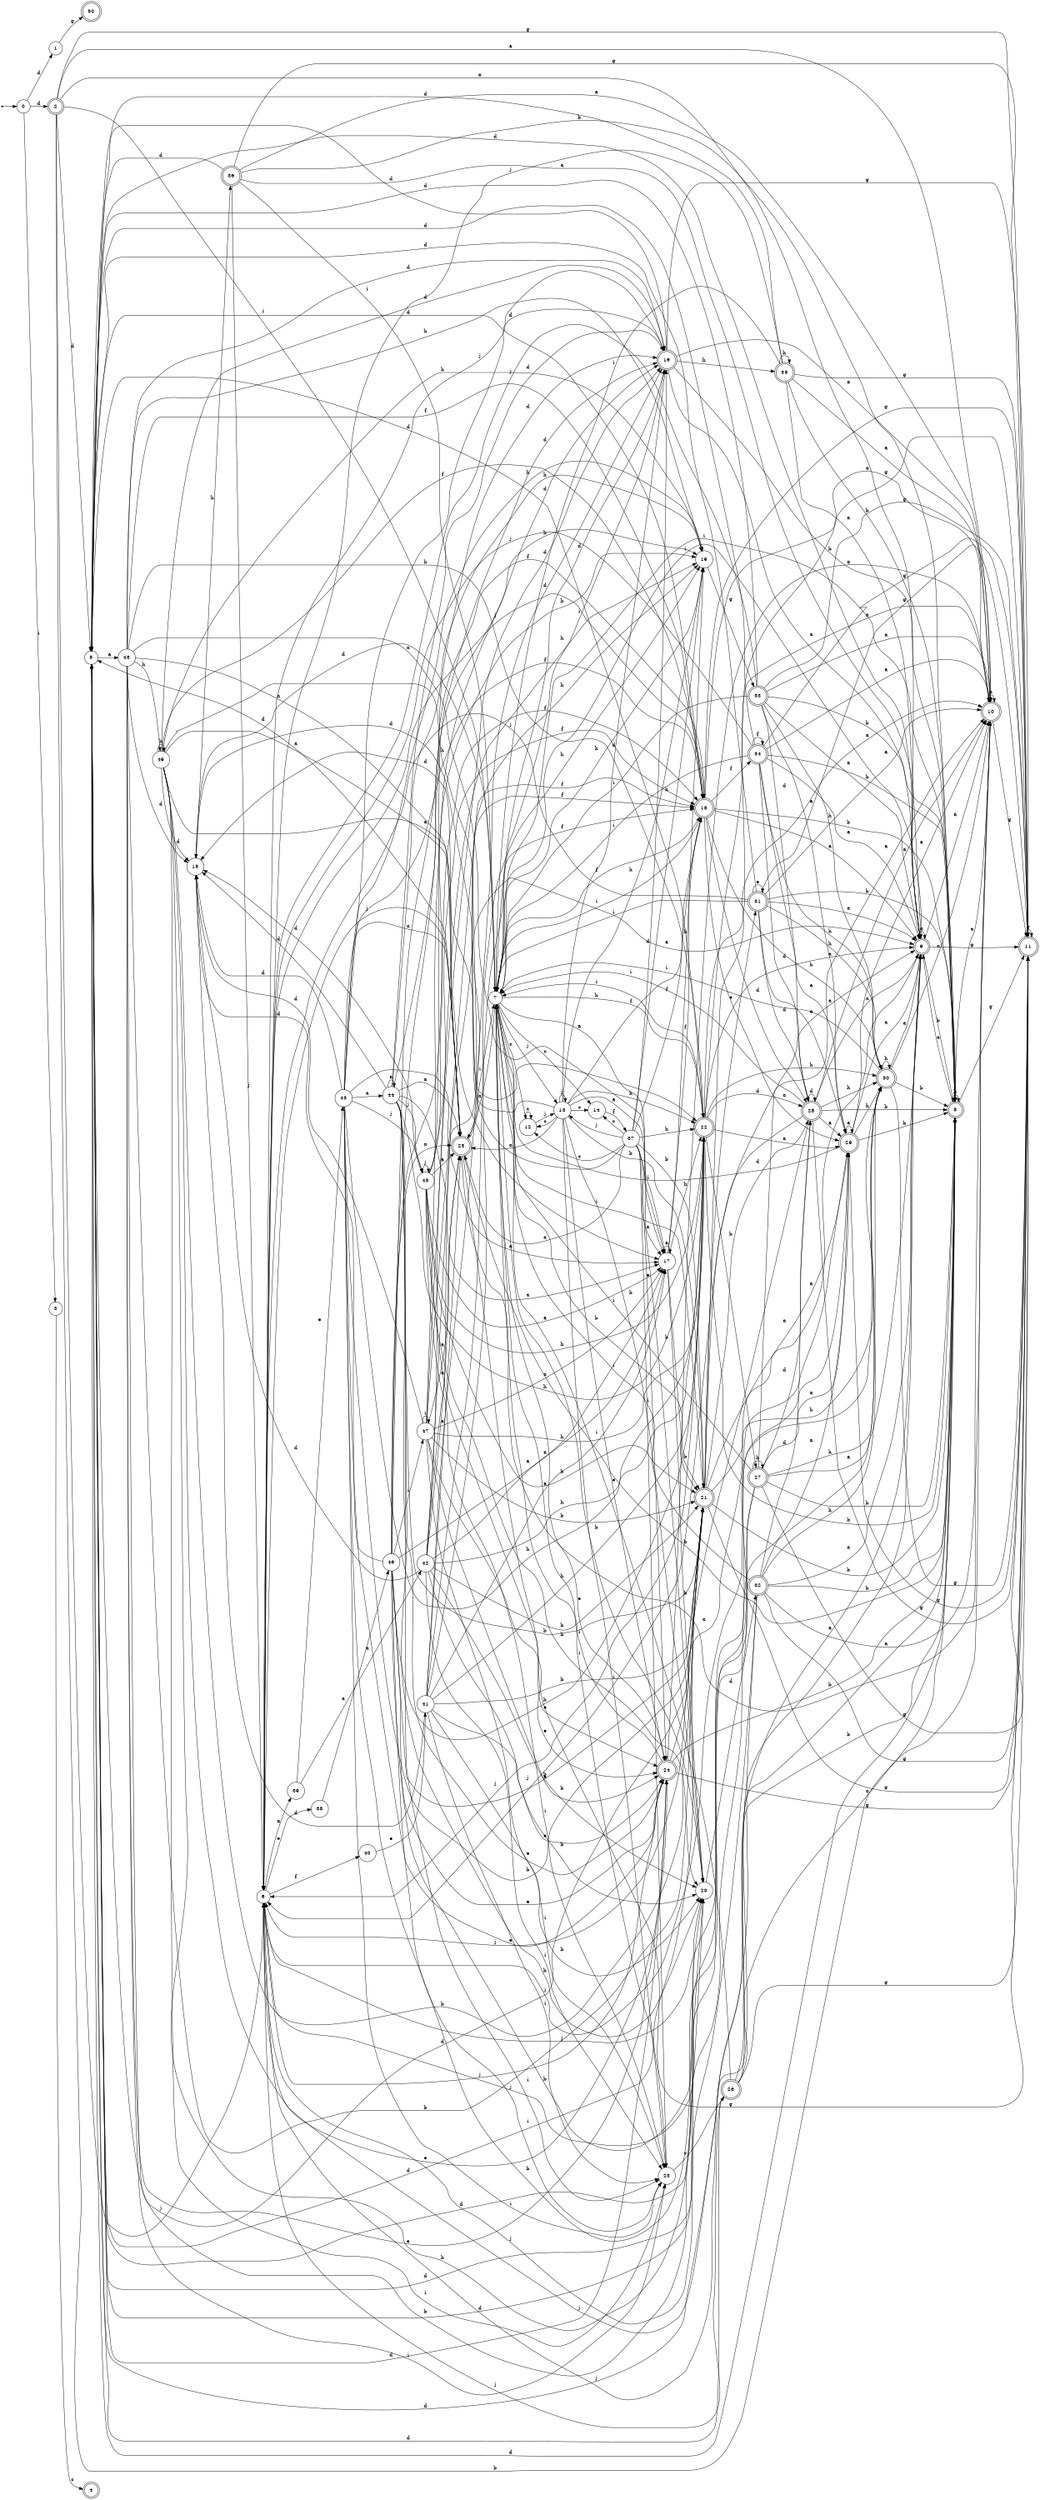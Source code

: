 digraph finite_state_machine {
rankdir=LR;
size="20,20";
node [shape = point]; "dummy0"
node [shape = circle]; "0";
"dummy0" -> "0";
node [shape = circle]; "1";
node [shape = doublecircle]; "2";node [shape = circle]; "3";
node [shape = doublecircle]; "4";node [shape = circle]; "5";
node [shape = circle]; "6";
node [shape = circle]; "7";
node [shape = doublecircle]; "8";node [shape = doublecircle]; "9";node [shape = doublecircle]; "10";node [shape = doublecircle]; "11";node [shape = circle]; "12";
node [shape = circle]; "13";
node [shape = circle]; "14";
node [shape = circle]; "15";
node [shape = doublecircle]; "16";node [shape = circle]; "17";
node [shape = doublecircle]; "18";node [shape = circle]; "19";
node [shape = circle]; "20";
node [shape = doublecircle]; "21";node [shape = doublecircle]; "22";node [shape = circle]; "23";
node [shape = doublecircle]; "24";node [shape = doublecircle]; "25";node [shape = doublecircle]; "26";node [shape = doublecircle]; "27";node [shape = doublecircle]; "28";node [shape = doublecircle]; "29";node [shape = doublecircle]; "30";node [shape = doublecircle]; "31";node [shape = doublecircle]; "32";node [shape = doublecircle]; "33";node [shape = doublecircle]; "34";node [shape = doublecircle]; "35";node [shape = doublecircle]; "36";node [shape = circle]; "37";
node [shape = circle]; "38";
node [shape = circle]; "39";
node [shape = circle]; "40";
node [shape = circle]; "41";
node [shape = circle]; "42";
node [shape = circle]; "43";
node [shape = circle]; "44";
node [shape = circle]; "45";
node [shape = circle]; "46";
node [shape = circle]; "47";
node [shape = circle]; "48";
node [shape = circle]; "49";
node [shape = doublecircle]; "50";"0" -> "1" [label = "d"];
 "0" -> "2" [label = "d"];
 "0" -> "3" [label = "i"];
 "3" -> "4" [label = "c"];
 "2" -> "5" [label = "d"];
 "2" -> "6" [label = "j"];
 "2" -> "7" [label = "i"];
 "2" -> "8" [label = "b"];
 "2" -> "9" [label = "a"];
 "2" -> "10" [label = "a"];
 "2" -> "11" [label = "g"];
 "11" -> "11" [label = "g"];
 "10" -> "10" [label = "a"];
 "10" -> "11" [label = "g"];
 "9" -> "9" [label = "a"];
 "9" -> "10" [label = "a"];
 "9" -> "5" [label = "d"];
 "9" -> "6" [label = "j"];
 "9" -> "7" [label = "i"];
 "9" -> "8" [label = "b"];
 "9" -> "11" [label = "g"];
 "8" -> "8" [label = "b"];
 "8" -> "5" [label = "d"];
 "8" -> "6" [label = "j"];
 "8" -> "7" [label = "i"];
 "8" -> "9" [label = "a"];
 "8" -> "10" [label = "a"];
 "8" -> "11" [label = "g"];
 "7" -> "12" [label = "c"];
 "7" -> "14" [label = "c"];
 "7" -> "13" [label = "j"];
 "7" -> "16" [label = "d"];
 "7" -> "15" [label = "d"];
 "7" -> "17" [label = "a"];
 "7" -> "25" [label = "a"];
 "7" -> "18" [label = "f"];
 "7" -> "19" [label = "h"];
 "7" -> "22" [label = "h"];
 "7" -> "20" [label = "b"];
 "7" -> "21" [label = "b"];
 "7" -> "23" [label = "i"];
 "7" -> "24" [label = "e"];
 "25" -> "5" [label = "d"];
 "25" -> "6" [label = "j"];
 "25" -> "7" [label = "i"];
 "25" -> "8" [label = "b"];
 "25" -> "9" [label = "a"];
 "25" -> "10" [label = "a"];
 "25" -> "11" [label = "g"];
 "24" -> "5" [label = "d"];
 "24" -> "6" [label = "j"];
 "24" -> "7" [label = "i"];
 "24" -> "8" [label = "b"];
 "24" -> "9" [label = "a"];
 "24" -> "10" [label = "a"];
 "24" -> "11" [label = "g"];
 "23" -> "26" [label = "c"];
 "26" -> "5" [label = "d"];
 "26" -> "6" [label = "j"];
 "26" -> "7" [label = "i"];
 "26" -> "8" [label = "b"];
 "26" -> "9" [label = "a"];
 "26" -> "10" [label = "a"];
 "26" -> "11" [label = "g"];
 "22" -> "8" [label = "b"];
 "22" -> "27" [label = "b"];
 "22" -> "28" [label = "d"];
 "22" -> "5" [label = "d"];
 "22" -> "9" [label = "a"];
 "22" -> "10" [label = "a"];
 "22" -> "29" [label = "a"];
 "22" -> "30" [label = "h"];
 "22" -> "6" [label = "j"];
 "22" -> "7" [label = "i"];
 "22" -> "11" [label = "g"];
 "30" -> "30" [label = "h"];
 "30" -> "5" [label = "d"];
 "30" -> "6" [label = "j"];
 "30" -> "7" [label = "i"];
 "30" -> "8" [label = "b"];
 "30" -> "9" [label = "a"];
 "30" -> "10" [label = "a"];
 "30" -> "11" [label = "g"];
 "29" -> "9" [label = "a"];
 "29" -> "10" [label = "a"];
 "29" -> "29" [label = "a"];
 "29" -> "30" [label = "h"];
 "29" -> "5" [label = "d"];
 "29" -> "6" [label = "j"];
 "29" -> "7" [label = "i"];
 "29" -> "8" [label = "b"];
 "29" -> "11" [label = "g"];
 "28" -> "28" [label = "d"];
 "28" -> "5" [label = "d"];
 "28" -> "9" [label = "a"];
 "28" -> "10" [label = "a"];
 "28" -> "29" [label = "a"];
 "28" -> "30" [label = "h"];
 "28" -> "6" [label = "j"];
 "28" -> "7" [label = "i"];
 "28" -> "8" [label = "b"];
 "28" -> "11" [label = "g"];
 "27" -> "8" [label = "b"];
 "27" -> "27" [label = "b"];
 "27" -> "28" [label = "d"];
 "27" -> "5" [label = "d"];
 "27" -> "9" [label = "a"];
 "27" -> "10" [label = "a"];
 "27" -> "29" [label = "a"];
 "27" -> "30" [label = "h"];
 "27" -> "6" [label = "j"];
 "27" -> "7" [label = "i"];
 "27" -> "11" [label = "g"];
 "21" -> "31" [label = "e"];
 "21" -> "28" [label = "d"];
 "21" -> "5" [label = "d"];
 "21" -> "9" [label = "a"];
 "21" -> "10" [label = "a"];
 "21" -> "29" [label = "a"];
 "21" -> "30" [label = "h"];
 "21" -> "6" [label = "j"];
 "21" -> "7" [label = "i"];
 "21" -> "8" [label = "b"];
 "21" -> "11" [label = "g"];
 "31" -> "31" [label = "e"];
 "31" -> "28" [label = "d"];
 "31" -> "5" [label = "d"];
 "31" -> "9" [label = "a"];
 "31" -> "10" [label = "a"];
 "31" -> "29" [label = "a"];
 "31" -> "30" [label = "h"];
 "31" -> "6" [label = "j"];
 "31" -> "7" [label = "i"];
 "31" -> "8" [label = "b"];
 "31" -> "11" [label = "g"];
 "20" -> "32" [label = "d"];
 "32" -> "28" [label = "d"];
 "32" -> "5" [label = "d"];
 "32" -> "9" [label = "a"];
 "32" -> "10" [label = "a"];
 "32" -> "29" [label = "a"];
 "32" -> "30" [label = "h"];
 "32" -> "6" [label = "j"];
 "32" -> "7" [label = "i"];
 "32" -> "8" [label = "b"];
 "32" -> "11" [label = "g"];
 "19" -> "33" [label = "g"];
 "33" -> "28" [label = "d"];
 "33" -> "5" [label = "d"];
 "33" -> "9" [label = "a"];
 "33" -> "10" [label = "a"];
 "33" -> "29" [label = "a"];
 "33" -> "30" [label = "h"];
 "33" -> "6" [label = "j"];
 "33" -> "7" [label = "i"];
 "33" -> "8" [label = "b"];
 "33" -> "11" [label = "g"];
 "18" -> "34" [label = "f"];
 "18" -> "28" [label = "d"];
 "18" -> "5" [label = "d"];
 "18" -> "9" [label = "a"];
 "18" -> "10" [label = "a"];
 "18" -> "29" [label = "a"];
 "18" -> "30" [label = "h"];
 "18" -> "6" [label = "j"];
 "18" -> "7" [label = "i"];
 "18" -> "8" [label = "b"];
 "18" -> "11" [label = "g"];
 "34" -> "34" [label = "f"];
 "34" -> "28" [label = "d"];
 "34" -> "5" [label = "d"];
 "34" -> "9" [label = "a"];
 "34" -> "10" [label = "a"];
 "34" -> "29" [label = "a"];
 "34" -> "30" [label = "h"];
 "34" -> "6" [label = "j"];
 "34" -> "7" [label = "i"];
 "34" -> "8" [label = "b"];
 "34" -> "11" [label = "g"];
 "17" -> "17" [label = "a"];
 "17" -> "18" [label = "f"];
 "17" -> "19" [label = "h"];
 "17" -> "22" [label = "h"];
 "17" -> "20" [label = "b"];
 "17" -> "21" [label = "b"];
 "16" -> "35" [label = "h"];
 "16" -> "5" [label = "d"];
 "16" -> "6" [label = "j"];
 "16" -> "7" [label = "i"];
 "16" -> "8" [label = "b"];
 "16" -> "9" [label = "a"];
 "16" -> "10" [label = "a"];
 "16" -> "11" [label = "g"];
 "35" -> "35" [label = "h"];
 "35" -> "5" [label = "d"];
 "35" -> "6" [label = "j"];
 "35" -> "7" [label = "i"];
 "35" -> "8" [label = "b"];
 "35" -> "9" [label = "a"];
 "35" -> "10" [label = "a"];
 "35" -> "11" [label = "g"];
 "15" -> "36" [label = "h"];
 "36" -> "5" [label = "d"];
 "36" -> "6" [label = "j"];
 "36" -> "7" [label = "i"];
 "36" -> "8" [label = "b"];
 "36" -> "9" [label = "a"];
 "36" -> "10" [label = "a"];
 "36" -> "11" [label = "g"];
 "14" -> "37" [label = "f"];
 "37" -> "12" [label = "c"];
 "37" -> "14" [label = "c"];
 "37" -> "13" [label = "j"];
 "37" -> "16" [label = "d"];
 "37" -> "15" [label = "d"];
 "37" -> "17" [label = "a"];
 "37" -> "25" [label = "a"];
 "37" -> "18" [label = "f"];
 "37" -> "19" [label = "h"];
 "37" -> "22" [label = "h"];
 "37" -> "20" [label = "b"];
 "37" -> "21" [label = "b"];
 "37" -> "23" [label = "i"];
 "37" -> "24" [label = "e"];
 "13" -> "13" [label = "j"];
 "13" -> "12" [label = "c"];
 "13" -> "14" [label = "c"];
 "13" -> "16" [label = "d"];
 "13" -> "15" [label = "d"];
 "13" -> "17" [label = "a"];
 "13" -> "25" [label = "a"];
 "13" -> "18" [label = "f"];
 "13" -> "19" [label = "h"];
 "13" -> "22" [label = "h"];
 "13" -> "20" [label = "b"];
 "13" -> "21" [label = "b"];
 "13" -> "23" [label = "i"];
 "13" -> "24" [label = "e"];
 "12" -> "12" [label = "c"];
 "12" -> "13" [label = "j"];
 "6" -> "38" [label = "e"];
 "6" -> "39" [label = "a"];
 "6" -> "40" [label = "f"];
 "40" -> "41" [label = "e"];
 "41" -> "16" [label = "d"];
 "41" -> "15" [label = "d"];
 "41" -> "17" [label = "a"];
 "41" -> "25" [label = "a"];
 "41" -> "18" [label = "f"];
 "41" -> "19" [label = "h"];
 "41" -> "22" [label = "h"];
 "41" -> "20" [label = "b"];
 "41" -> "21" [label = "b"];
 "41" -> "23" [label = "i"];
 "41" -> "24" [label = "e"];
 "39" -> "42" [label = "a"];
 "39" -> "43" [label = "e"];
 "43" -> "17" [label = "a"];
 "43" -> "44" [label = "a"];
 "43" -> "25" [label = "a"];
 "43" -> "45" [label = "j"];
 "43" -> "16" [label = "d"];
 "43" -> "15" [label = "d"];
 "43" -> "18" [label = "f"];
 "43" -> "19" [label = "h"];
 "43" -> "22" [label = "h"];
 "43" -> "20" [label = "b"];
 "43" -> "21" [label = "b"];
 "43" -> "23" [label = "i"];
 "43" -> "24" [label = "e"];
 "45" -> "45" [label = "j"];
 "45" -> "16" [label = "d"];
 "45" -> "15" [label = "d"];
 "45" -> "17" [label = "a"];
 "45" -> "25" [label = "a"];
 "45" -> "18" [label = "f"];
 "45" -> "19" [label = "h"];
 "45" -> "22" [label = "h"];
 "45" -> "20" [label = "b"];
 "45" -> "21" [label = "b"];
 "45" -> "23" [label = "i"];
 "45" -> "24" [label = "e"];
 "44" -> "17" [label = "a"];
 "44" -> "44" [label = "a"];
 "44" -> "25" [label = "a"];
 "44" -> "45" [label = "j"];
 "44" -> "16" [label = "d"];
 "44" -> "15" [label = "d"];
 "44" -> "18" [label = "f"];
 "44" -> "19" [label = "h"];
 "44" -> "22" [label = "h"];
 "44" -> "20" [label = "b"];
 "44" -> "21" [label = "b"];
 "44" -> "23" [label = "i"];
 "44" -> "24" [label = "e"];
 "42" -> "16" [label = "d"];
 "42" -> "15" [label = "d"];
 "42" -> "17" [label = "a"];
 "42" -> "25" [label = "a"];
 "42" -> "18" [label = "f"];
 "42" -> "19" [label = "h"];
 "42" -> "22" [label = "h"];
 "42" -> "20" [label = "b"];
 "42" -> "21" [label = "b"];
 "42" -> "23" [label = "i"];
 "42" -> "24" [label = "e"];
 "38" -> "46" [label = "a"];
 "46" -> "23" [label = "i"];
 "46" -> "47" [label = "i"];
 "46" -> "16" [label = "d"];
 "46" -> "15" [label = "d"];
 "46" -> "17" [label = "a"];
 "46" -> "25" [label = "a"];
 "46" -> "18" [label = "f"];
 "46" -> "19" [label = "h"];
 "46" -> "22" [label = "h"];
 "46" -> "20" [label = "b"];
 "46" -> "21" [label = "b"];
 "46" -> "24" [label = "e"];
 "47" -> "23" [label = "i"];
 "47" -> "47" [label = "i"];
 "47" -> "16" [label = "d"];
 "47" -> "15" [label = "d"];
 "47" -> "17" [label = "a"];
 "47" -> "25" [label = "a"];
 "47" -> "18" [label = "f"];
 "47" -> "19" [label = "h"];
 "47" -> "22" [label = "h"];
 "47" -> "20" [label = "b"];
 "47" -> "21" [label = "b"];
 "47" -> "24" [label = "e"];
 "5" -> "48" [label = "a"];
 "48" -> "49" [label = "h"];
 "48" -> "19" [label = "h"];
 "48" -> "22" [label = "h"];
 "48" -> "16" [label = "d"];
 "48" -> "15" [label = "d"];
 "48" -> "17" [label = "a"];
 "48" -> "25" [label = "a"];
 "48" -> "18" [label = "f"];
 "48" -> "20" [label = "b"];
 "48" -> "21" [label = "b"];
 "48" -> "23" [label = "i"];
 "48" -> "24" [label = "e"];
 "49" -> "49" [label = "h"];
 "49" -> "19" [label = "h"];
 "49" -> "22" [label = "h"];
 "49" -> "16" [label = "d"];
 "49" -> "15" [label = "d"];
 "49" -> "17" [label = "a"];
 "49" -> "25" [label = "a"];
 "49" -> "18" [label = "f"];
 "49" -> "20" [label = "b"];
 "49" -> "21" [label = "b"];
 "49" -> "23" [label = "i"];
 "49" -> "24" [label = "e"];
 "1" -> "50" [label = "g"];
 }
